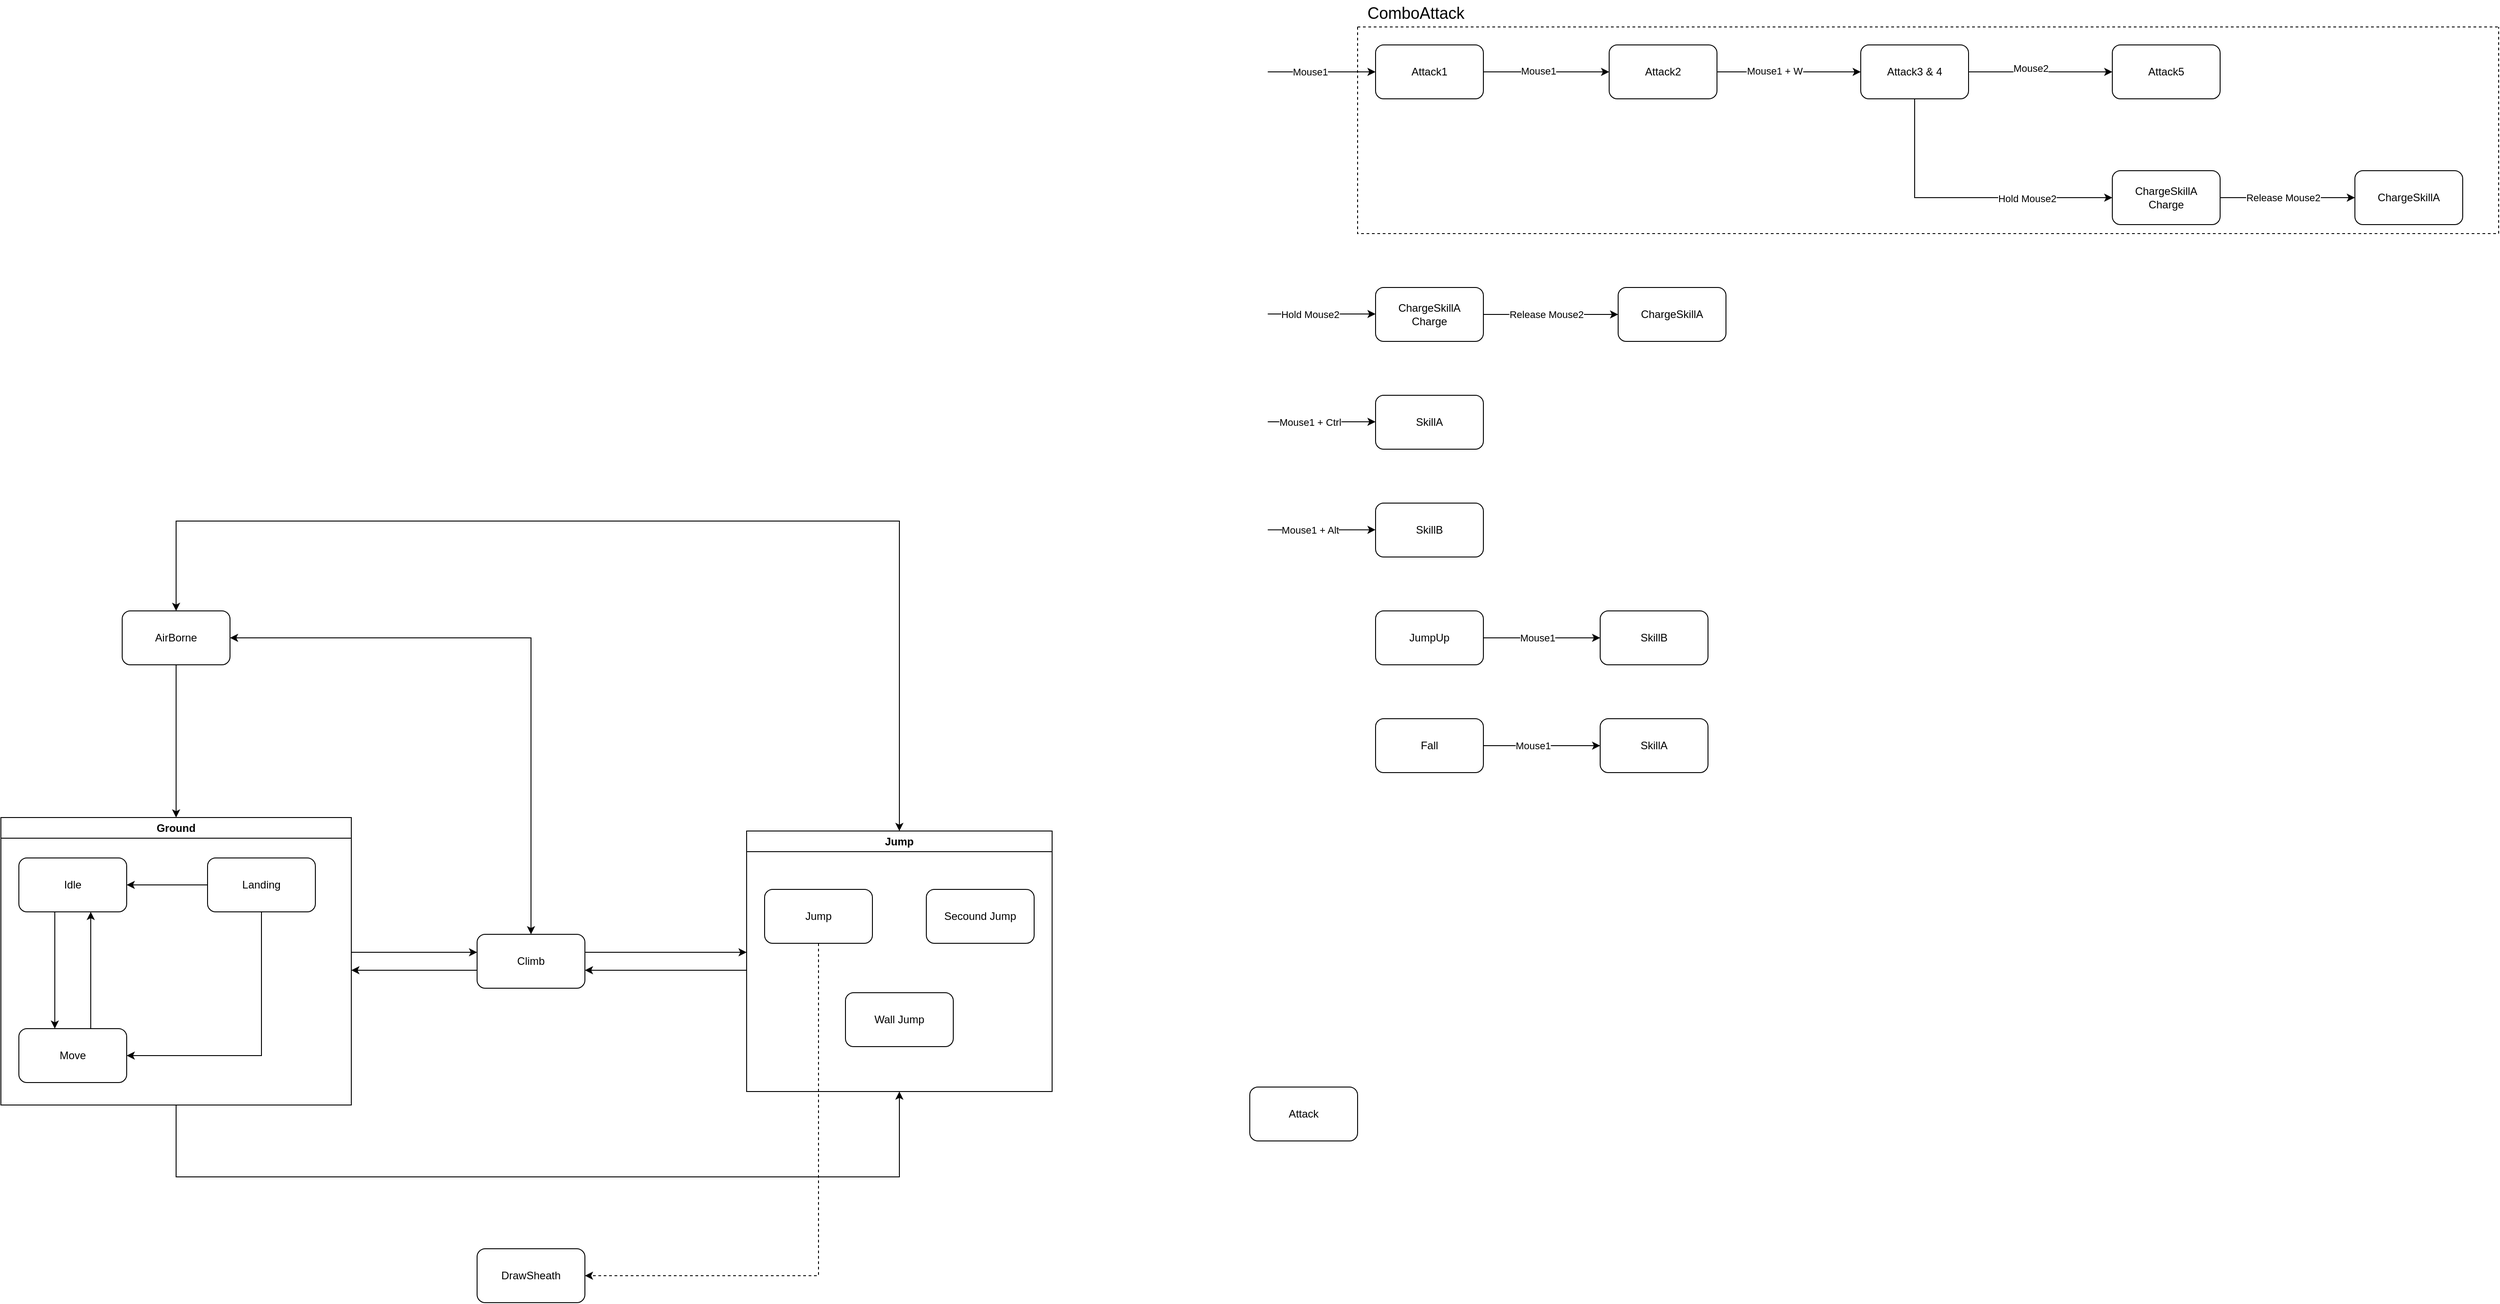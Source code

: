 <mxfile version="21.2.8" type="device">
  <diagram name="第 1 页" id="nv5SiyUGTCLZu7u0U8Ej">
    <mxGraphModel dx="1562" dy="917" grid="1" gridSize="10" guides="1" tooltips="1" connect="1" arrows="1" fold="1" page="1" pageScale="1" pageWidth="3300" pageHeight="2339" math="0" shadow="0">
      <root>
        <mxCell id="0" />
        <mxCell id="1" parent="0" />
        <mxCell id="bNCjpuBElS5nVC7aKLoU-1" style="edgeStyle=orthogonalEdgeStyle;rounded=0;orthogonalLoop=1;jettySize=auto;html=1;jumpStyle=arc;" parent="1" source="bNCjpuBElS5nVC7aKLoU-2" target="bNCjpuBElS5nVC7aKLoU-7" edge="1">
          <mxGeometry relative="1" as="geometry">
            <Array as="points">
              <mxPoint x="285" y="1300" />
              <mxPoint x="285" y="1300" />
            </Array>
          </mxGeometry>
        </mxCell>
        <mxCell id="bNCjpuBElS5nVC7aKLoU-26" style="edgeStyle=orthogonalEdgeStyle;rounded=0;orthogonalLoop=1;jettySize=auto;html=1;startArrow=classic;startFill=1;" parent="1" source="bNCjpuBElS5nVC7aKLoU-2" target="bNCjpuBElS5nVC7aKLoU-23" edge="1">
          <mxGeometry relative="1" as="geometry">
            <Array as="points">
              <mxPoint x="285" y="1050" />
              <mxPoint x="1090" y="1050" />
            </Array>
          </mxGeometry>
        </mxCell>
        <mxCell id="bNCjpuBElS5nVC7aKLoU-32" style="edgeStyle=orthogonalEdgeStyle;rounded=0;orthogonalLoop=1;jettySize=auto;html=1;startArrow=classic;startFill=1;" parent="1" source="bNCjpuBElS5nVC7aKLoU-2" target="bNCjpuBElS5nVC7aKLoU-5" edge="1">
          <mxGeometry relative="1" as="geometry" />
        </mxCell>
        <mxCell id="bNCjpuBElS5nVC7aKLoU-2" value="AirBorne" style="rounded=1;whiteSpace=wrap;html=1;" parent="1" vertex="1">
          <mxGeometry x="225" y="1150" width="120" height="60" as="geometry" />
        </mxCell>
        <mxCell id="bNCjpuBElS5nVC7aKLoU-4" style="edgeStyle=orthogonalEdgeStyle;rounded=0;orthogonalLoop=1;jettySize=auto;html=1;" parent="1" source="bNCjpuBElS5nVC7aKLoU-5" target="bNCjpuBElS5nVC7aKLoU-7" edge="1">
          <mxGeometry relative="1" as="geometry">
            <Array as="points">
              <mxPoint x="580" y="1550" />
              <mxPoint x="580" y="1550" />
            </Array>
          </mxGeometry>
        </mxCell>
        <mxCell id="bNCjpuBElS5nVC7aKLoU-28" style="edgeStyle=orthogonalEdgeStyle;rounded=0;orthogonalLoop=1;jettySize=auto;html=1;" parent="1" source="bNCjpuBElS5nVC7aKLoU-5" target="bNCjpuBElS5nVC7aKLoU-23" edge="1">
          <mxGeometry relative="1" as="geometry">
            <Array as="points">
              <mxPoint x="820" y="1530" />
              <mxPoint x="820" y="1530" />
            </Array>
          </mxGeometry>
        </mxCell>
        <mxCell id="bNCjpuBElS5nVC7aKLoU-5" value="Climb" style="rounded=1;whiteSpace=wrap;html=1;" parent="1" vertex="1">
          <mxGeometry x="620" y="1510" width="120" height="60" as="geometry" />
        </mxCell>
        <mxCell id="bNCjpuBElS5nVC7aKLoU-6" style="edgeStyle=orthogonalEdgeStyle;rounded=0;orthogonalLoop=1;jettySize=auto;html=1;" parent="1" source="bNCjpuBElS5nVC7aKLoU-7" target="bNCjpuBElS5nVC7aKLoU-5" edge="1">
          <mxGeometry relative="1" as="geometry">
            <Array as="points">
              <mxPoint x="580" y="1530" />
              <mxPoint x="580" y="1530" />
            </Array>
          </mxGeometry>
        </mxCell>
        <mxCell id="bNCjpuBElS5nVC7aKLoU-29" style="edgeStyle=orthogonalEdgeStyle;rounded=0;orthogonalLoop=1;jettySize=auto;html=1;" parent="1" source="bNCjpuBElS5nVC7aKLoU-7" target="bNCjpuBElS5nVC7aKLoU-23" edge="1">
          <mxGeometry relative="1" as="geometry">
            <Array as="points">
              <mxPoint x="285" y="1780" />
              <mxPoint x="1090" y="1780" />
            </Array>
          </mxGeometry>
        </mxCell>
        <mxCell id="bNCjpuBElS5nVC7aKLoU-7" value="Ground" style="swimlane;whiteSpace=wrap;html=1;" parent="1" vertex="1">
          <mxGeometry x="90" y="1380" width="390" height="320" as="geometry">
            <mxRectangle x="540" y="1650" width="80" height="30" as="alternateBounds" />
          </mxGeometry>
        </mxCell>
        <mxCell id="bNCjpuBElS5nVC7aKLoU-8" style="edgeStyle=orthogonalEdgeStyle;rounded=0;orthogonalLoop=1;jettySize=auto;html=1;" parent="bNCjpuBElS5nVC7aKLoU-7" source="bNCjpuBElS5nVC7aKLoU-9" target="bNCjpuBElS5nVC7aKLoU-11" edge="1">
          <mxGeometry relative="1" as="geometry">
            <Array as="points">
              <mxPoint x="60" y="170" />
              <mxPoint x="60" y="170" />
            </Array>
          </mxGeometry>
        </mxCell>
        <mxCell id="bNCjpuBElS5nVC7aKLoU-9" value="Idle" style="rounded=1;whiteSpace=wrap;html=1;" parent="bNCjpuBElS5nVC7aKLoU-7" vertex="1">
          <mxGeometry x="20" y="45" width="120" height="60" as="geometry" />
        </mxCell>
        <mxCell id="bNCjpuBElS5nVC7aKLoU-10" style="edgeStyle=orthogonalEdgeStyle;rounded=0;orthogonalLoop=1;jettySize=auto;html=1;" parent="bNCjpuBElS5nVC7aKLoU-7" source="bNCjpuBElS5nVC7aKLoU-11" target="bNCjpuBElS5nVC7aKLoU-9" edge="1">
          <mxGeometry relative="1" as="geometry">
            <Array as="points">
              <mxPoint x="100" y="170" />
              <mxPoint x="100" y="170" />
            </Array>
          </mxGeometry>
        </mxCell>
        <mxCell id="bNCjpuBElS5nVC7aKLoU-11" value="Move" style="rounded=1;whiteSpace=wrap;html=1;" parent="bNCjpuBElS5nVC7aKLoU-7" vertex="1">
          <mxGeometry x="20" y="235" width="120" height="60" as="geometry" />
        </mxCell>
        <mxCell id="bNCjpuBElS5nVC7aKLoU-12" style="edgeStyle=orthogonalEdgeStyle;rounded=0;orthogonalLoop=1;jettySize=auto;html=1;" parent="bNCjpuBElS5nVC7aKLoU-7" source="bNCjpuBElS5nVC7aKLoU-14" target="bNCjpuBElS5nVC7aKLoU-9" edge="1">
          <mxGeometry relative="1" as="geometry" />
        </mxCell>
        <mxCell id="bNCjpuBElS5nVC7aKLoU-13" style="edgeStyle=orthogonalEdgeStyle;rounded=0;orthogonalLoop=1;jettySize=auto;html=1;entryX=1;entryY=0.5;entryDx=0;entryDy=0;exitX=0.5;exitY=1;exitDx=0;exitDy=0;" parent="bNCjpuBElS5nVC7aKLoU-7" source="bNCjpuBElS5nVC7aKLoU-14" target="bNCjpuBElS5nVC7aKLoU-11" edge="1">
          <mxGeometry relative="1" as="geometry" />
        </mxCell>
        <mxCell id="bNCjpuBElS5nVC7aKLoU-14" value="Landing" style="rounded=1;whiteSpace=wrap;html=1;" parent="bNCjpuBElS5nVC7aKLoU-7" vertex="1">
          <mxGeometry x="230" y="45" width="120" height="60" as="geometry" />
        </mxCell>
        <mxCell id="bNCjpuBElS5nVC7aKLoU-17" value="Attack" style="rounded=1;whiteSpace=wrap;html=1;" parent="1" vertex="1">
          <mxGeometry x="1480" y="1680" width="120" height="60" as="geometry" />
        </mxCell>
        <mxCell id="bNCjpuBElS5nVC7aKLoU-30" style="edgeStyle=orthogonalEdgeStyle;rounded=0;orthogonalLoop=1;jettySize=auto;html=1;" parent="1" source="bNCjpuBElS5nVC7aKLoU-23" target="bNCjpuBElS5nVC7aKLoU-5" edge="1">
          <mxGeometry relative="1" as="geometry">
            <Array as="points">
              <mxPoint x="830" y="1550" />
              <mxPoint x="830" y="1550" />
            </Array>
          </mxGeometry>
        </mxCell>
        <mxCell id="bNCjpuBElS5nVC7aKLoU-23" value="Jump" style="swimlane;whiteSpace=wrap;html=1;" parent="1" vertex="1">
          <mxGeometry x="920" y="1395" width="340" height="290" as="geometry" />
        </mxCell>
        <mxCell id="bNCjpuBElS5nVC7aKLoU-16" value="Jump" style="rounded=1;whiteSpace=wrap;html=1;" parent="bNCjpuBElS5nVC7aKLoU-23" vertex="1">
          <mxGeometry x="20" y="65" width="120" height="60" as="geometry" />
        </mxCell>
        <mxCell id="bNCjpuBElS5nVC7aKLoU-24" value="Secound Jump" style="rounded=1;whiteSpace=wrap;html=1;" parent="bNCjpuBElS5nVC7aKLoU-23" vertex="1">
          <mxGeometry x="200" y="65" width="120" height="60" as="geometry" />
        </mxCell>
        <mxCell id="bNCjpuBElS5nVC7aKLoU-25" value="Wall Jump" style="rounded=1;whiteSpace=wrap;html=1;" parent="bNCjpuBElS5nVC7aKLoU-23" vertex="1">
          <mxGeometry x="110" y="180" width="120" height="60" as="geometry" />
        </mxCell>
        <mxCell id="x_g_pNwBDUATHda0UjRM-1" value="DrawSheath" style="rounded=1;whiteSpace=wrap;html=1;" parent="1" vertex="1">
          <mxGeometry x="620" y="1860" width="120" height="60" as="geometry" />
        </mxCell>
        <mxCell id="x_g_pNwBDUATHda0UjRM-3" style="edgeStyle=orthogonalEdgeStyle;rounded=0;orthogonalLoop=1;jettySize=auto;html=1;dashed=1;" parent="1" source="bNCjpuBElS5nVC7aKLoU-16" target="x_g_pNwBDUATHda0UjRM-1" edge="1">
          <mxGeometry relative="1" as="geometry">
            <Array as="points">
              <mxPoint x="1000" y="1890" />
            </Array>
          </mxGeometry>
        </mxCell>
        <mxCell id="eBfPHSa_UIVsPEyYKdtc-3" style="edgeStyle=orthogonalEdgeStyle;rounded=0;orthogonalLoop=1;jettySize=auto;html=1;" edge="1" parent="1" source="eBfPHSa_UIVsPEyYKdtc-1" target="eBfPHSa_UIVsPEyYKdtc-2">
          <mxGeometry relative="1" as="geometry" />
        </mxCell>
        <mxCell id="eBfPHSa_UIVsPEyYKdtc-4" value="Mouse1" style="edgeLabel;html=1;align=center;verticalAlign=middle;resizable=0;points=[];" vertex="1" connectable="0" parent="eBfPHSa_UIVsPEyYKdtc-3">
          <mxGeometry x="-0.137" y="1" relative="1" as="geometry">
            <mxPoint as="offset" />
          </mxGeometry>
        </mxCell>
        <mxCell id="eBfPHSa_UIVsPEyYKdtc-1" value="Attack1" style="rounded=1;whiteSpace=wrap;html=1;" vertex="1" parent="1">
          <mxGeometry x="1620" y="520" width="120" height="60" as="geometry" />
        </mxCell>
        <mxCell id="eBfPHSa_UIVsPEyYKdtc-6" style="edgeStyle=orthogonalEdgeStyle;rounded=0;orthogonalLoop=1;jettySize=auto;html=1;" edge="1" parent="1" source="eBfPHSa_UIVsPEyYKdtc-2" target="eBfPHSa_UIVsPEyYKdtc-5">
          <mxGeometry relative="1" as="geometry" />
        </mxCell>
        <mxCell id="eBfPHSa_UIVsPEyYKdtc-7" value="Mouse1 + W" style="edgeLabel;html=1;align=center;verticalAlign=middle;resizable=0;points=[];" vertex="1" connectable="0" parent="eBfPHSa_UIVsPEyYKdtc-6">
          <mxGeometry x="-0.207" y="1" relative="1" as="geometry">
            <mxPoint as="offset" />
          </mxGeometry>
        </mxCell>
        <mxCell id="eBfPHSa_UIVsPEyYKdtc-2" value="Attack2" style="rounded=1;whiteSpace=wrap;html=1;" vertex="1" parent="1">
          <mxGeometry x="1880" y="520" width="120" height="60" as="geometry" />
        </mxCell>
        <mxCell id="eBfPHSa_UIVsPEyYKdtc-9" style="edgeStyle=orthogonalEdgeStyle;rounded=0;orthogonalLoop=1;jettySize=auto;html=1;" edge="1" parent="1" source="eBfPHSa_UIVsPEyYKdtc-5" target="eBfPHSa_UIVsPEyYKdtc-8">
          <mxGeometry relative="1" as="geometry" />
        </mxCell>
        <mxCell id="eBfPHSa_UIVsPEyYKdtc-10" value="Mouse2" style="edgeLabel;html=1;align=center;verticalAlign=middle;resizable=0;points=[];" vertex="1" connectable="0" parent="eBfPHSa_UIVsPEyYKdtc-9">
          <mxGeometry x="-0.135" y="4" relative="1" as="geometry">
            <mxPoint as="offset" />
          </mxGeometry>
        </mxCell>
        <mxCell id="eBfPHSa_UIVsPEyYKdtc-13" style="edgeStyle=orthogonalEdgeStyle;rounded=0;orthogonalLoop=1;jettySize=auto;html=1;" edge="1" parent="1" source="eBfPHSa_UIVsPEyYKdtc-5" target="eBfPHSa_UIVsPEyYKdtc-11">
          <mxGeometry relative="1" as="geometry">
            <Array as="points">
              <mxPoint x="2220" y="690" />
            </Array>
          </mxGeometry>
        </mxCell>
        <mxCell id="eBfPHSa_UIVsPEyYKdtc-14" value="Hold Mouse2" style="edgeLabel;html=1;align=center;verticalAlign=middle;resizable=0;points=[];" vertex="1" connectable="0" parent="eBfPHSa_UIVsPEyYKdtc-13">
          <mxGeometry x="0.424" y="-1" relative="1" as="geometry">
            <mxPoint as="offset" />
          </mxGeometry>
        </mxCell>
        <mxCell id="eBfPHSa_UIVsPEyYKdtc-5" value="Attack3 &amp;amp; 4" style="rounded=1;whiteSpace=wrap;html=1;" vertex="1" parent="1">
          <mxGeometry x="2160" y="520" width="120" height="60" as="geometry" />
        </mxCell>
        <mxCell id="eBfPHSa_UIVsPEyYKdtc-8" value="Attack5" style="rounded=1;whiteSpace=wrap;html=1;" vertex="1" parent="1">
          <mxGeometry x="2440" y="520" width="120" height="60" as="geometry" />
        </mxCell>
        <mxCell id="eBfPHSa_UIVsPEyYKdtc-16" style="edgeStyle=orthogonalEdgeStyle;rounded=0;orthogonalLoop=1;jettySize=auto;html=1;" edge="1" parent="1" source="eBfPHSa_UIVsPEyYKdtc-11" target="eBfPHSa_UIVsPEyYKdtc-15">
          <mxGeometry relative="1" as="geometry" />
        </mxCell>
        <mxCell id="eBfPHSa_UIVsPEyYKdtc-17" value="Release Mouse2" style="edgeLabel;html=1;align=center;verticalAlign=middle;resizable=0;points=[];" vertex="1" connectable="0" parent="eBfPHSa_UIVsPEyYKdtc-16">
          <mxGeometry x="-0.24" y="2" relative="1" as="geometry">
            <mxPoint x="13" y="2" as="offset" />
          </mxGeometry>
        </mxCell>
        <mxCell id="eBfPHSa_UIVsPEyYKdtc-11" value="ChargeSkillA&lt;br&gt;Charge" style="rounded=1;whiteSpace=wrap;html=1;" vertex="1" parent="1">
          <mxGeometry x="2440" y="660" width="120" height="60" as="geometry" />
        </mxCell>
        <mxCell id="eBfPHSa_UIVsPEyYKdtc-15" value="ChargeSkillA" style="rounded=1;whiteSpace=wrap;html=1;" vertex="1" parent="1">
          <mxGeometry x="2710" y="660" width="120" height="60" as="geometry" />
        </mxCell>
        <mxCell id="eBfPHSa_UIVsPEyYKdtc-18" value="" style="swimlane;startSize=0;dashed=1;" vertex="1" parent="1">
          <mxGeometry x="1600" y="500" width="1270" height="230" as="geometry" />
        </mxCell>
        <mxCell id="eBfPHSa_UIVsPEyYKdtc-19" value="&lt;font style=&quot;font-size: 18px;&quot;&gt;ComboAttack&lt;/font&gt;" style="text;html=1;strokeColor=none;fillColor=none;align=center;verticalAlign=middle;whiteSpace=wrap;rounded=0;" vertex="1" parent="1">
          <mxGeometry x="1600" y="470" width="130" height="30" as="geometry" />
        </mxCell>
        <mxCell id="eBfPHSa_UIVsPEyYKdtc-20" value="SkillA" style="rounded=1;whiteSpace=wrap;html=1;" vertex="1" parent="1">
          <mxGeometry x="1620" y="910" width="120" height="60" as="geometry" />
        </mxCell>
        <mxCell id="eBfPHSa_UIVsPEyYKdtc-21" value="" style="endArrow=classic;html=1;rounded=0;" edge="1" parent="1" target="eBfPHSa_UIVsPEyYKdtc-1">
          <mxGeometry width="50" height="50" relative="1" as="geometry">
            <mxPoint x="1500" y="550" as="sourcePoint" />
            <mxPoint x="1550" y="550" as="targetPoint" />
            <Array as="points">
              <mxPoint x="1570" y="550" />
            </Array>
          </mxGeometry>
        </mxCell>
        <mxCell id="eBfPHSa_UIVsPEyYKdtc-22" value="Mouse1" style="edgeLabel;html=1;align=center;verticalAlign=middle;resizable=0;points=[];" vertex="1" connectable="0" parent="eBfPHSa_UIVsPEyYKdtc-21">
          <mxGeometry x="-0.22" relative="1" as="geometry">
            <mxPoint as="offset" />
          </mxGeometry>
        </mxCell>
        <mxCell id="eBfPHSa_UIVsPEyYKdtc-23" value="SkillB" style="rounded=1;whiteSpace=wrap;html=1;" vertex="1" parent="1">
          <mxGeometry x="1620" y="1030" width="120" height="60" as="geometry" />
        </mxCell>
        <mxCell id="eBfPHSa_UIVsPEyYKdtc-24" value="" style="endArrow=classic;html=1;rounded=0;" edge="1" parent="1">
          <mxGeometry width="50" height="50" relative="1" as="geometry">
            <mxPoint x="1500" y="939.5" as="sourcePoint" />
            <mxPoint x="1620" y="939.5" as="targetPoint" />
            <Array as="points" />
          </mxGeometry>
        </mxCell>
        <mxCell id="eBfPHSa_UIVsPEyYKdtc-25" value="Mouse1 + Ctrl" style="edgeLabel;html=1;align=center;verticalAlign=middle;resizable=0;points=[];" vertex="1" connectable="0" parent="eBfPHSa_UIVsPEyYKdtc-24">
          <mxGeometry x="-0.22" relative="1" as="geometry">
            <mxPoint as="offset" />
          </mxGeometry>
        </mxCell>
        <mxCell id="eBfPHSa_UIVsPEyYKdtc-26" value="" style="endArrow=classic;html=1;rounded=0;" edge="1" parent="1">
          <mxGeometry width="50" height="50" relative="1" as="geometry">
            <mxPoint x="1500" y="1059.71" as="sourcePoint" />
            <mxPoint x="1620" y="1059.71" as="targetPoint" />
            <Array as="points" />
          </mxGeometry>
        </mxCell>
        <mxCell id="eBfPHSa_UIVsPEyYKdtc-27" value="Mouse1 + Alt" style="edgeLabel;html=1;align=center;verticalAlign=middle;resizable=0;points=[];" vertex="1" connectable="0" parent="eBfPHSa_UIVsPEyYKdtc-26">
          <mxGeometry x="-0.22" relative="1" as="geometry">
            <mxPoint as="offset" />
          </mxGeometry>
        </mxCell>
        <mxCell id="eBfPHSa_UIVsPEyYKdtc-29" style="edgeStyle=orthogonalEdgeStyle;rounded=0;orthogonalLoop=1;jettySize=auto;html=1;" edge="1" source="eBfPHSa_UIVsPEyYKdtc-31" target="eBfPHSa_UIVsPEyYKdtc-32" parent="1">
          <mxGeometry relative="1" as="geometry" />
        </mxCell>
        <mxCell id="eBfPHSa_UIVsPEyYKdtc-30" value="Release Mouse2" style="edgeLabel;html=1;align=center;verticalAlign=middle;resizable=0;points=[];" vertex="1" connectable="0" parent="eBfPHSa_UIVsPEyYKdtc-29">
          <mxGeometry x="-0.24" y="2" relative="1" as="geometry">
            <mxPoint x="13" y="2" as="offset" />
          </mxGeometry>
        </mxCell>
        <mxCell id="eBfPHSa_UIVsPEyYKdtc-31" value="ChargeSkillA&lt;br&gt;Charge" style="rounded=1;whiteSpace=wrap;html=1;" vertex="1" parent="1">
          <mxGeometry x="1620" y="790" width="120" height="60" as="geometry" />
        </mxCell>
        <mxCell id="eBfPHSa_UIVsPEyYKdtc-32" value="ChargeSkillA" style="rounded=1;whiteSpace=wrap;html=1;" vertex="1" parent="1">
          <mxGeometry x="1890" y="790" width="120" height="60" as="geometry" />
        </mxCell>
        <mxCell id="eBfPHSa_UIVsPEyYKdtc-33" value="" style="endArrow=classic;html=1;rounded=0;" edge="1" parent="1">
          <mxGeometry width="50" height="50" relative="1" as="geometry">
            <mxPoint x="1500" y="819.5" as="sourcePoint" />
            <mxPoint x="1620" y="819.5" as="targetPoint" />
            <Array as="points" />
          </mxGeometry>
        </mxCell>
        <mxCell id="eBfPHSa_UIVsPEyYKdtc-34" value="Hold Mouse2" style="edgeLabel;html=1;align=center;verticalAlign=middle;resizable=0;points=[];" vertex="1" connectable="0" parent="eBfPHSa_UIVsPEyYKdtc-33">
          <mxGeometry x="-0.22" relative="1" as="geometry">
            <mxPoint as="offset" />
          </mxGeometry>
        </mxCell>
        <mxCell id="eBfPHSa_UIVsPEyYKdtc-37" style="edgeStyle=orthogonalEdgeStyle;rounded=0;orthogonalLoop=1;jettySize=auto;html=1;entryX=0;entryY=0.5;entryDx=0;entryDy=0;" edge="1" parent="1" source="eBfPHSa_UIVsPEyYKdtc-35" target="eBfPHSa_UIVsPEyYKdtc-36">
          <mxGeometry relative="1" as="geometry" />
        </mxCell>
        <mxCell id="eBfPHSa_UIVsPEyYKdtc-38" value="Mouse1" style="edgeLabel;html=1;align=center;verticalAlign=middle;resizable=0;points=[];" vertex="1" connectable="0" parent="eBfPHSa_UIVsPEyYKdtc-37">
          <mxGeometry x="-0.2" relative="1" as="geometry">
            <mxPoint x="8" as="offset" />
          </mxGeometry>
        </mxCell>
        <mxCell id="eBfPHSa_UIVsPEyYKdtc-35" value="JumpUp" style="rounded=1;whiteSpace=wrap;html=1;" vertex="1" parent="1">
          <mxGeometry x="1620" y="1150" width="120" height="60" as="geometry" />
        </mxCell>
        <mxCell id="eBfPHSa_UIVsPEyYKdtc-36" value="SkillB" style="rounded=1;whiteSpace=wrap;html=1;" vertex="1" parent="1">
          <mxGeometry x="1870" y="1150" width="120" height="60" as="geometry" />
        </mxCell>
        <mxCell id="eBfPHSa_UIVsPEyYKdtc-42" style="edgeStyle=orthogonalEdgeStyle;rounded=0;orthogonalLoop=1;jettySize=auto;html=1;" edge="1" parent="1" source="eBfPHSa_UIVsPEyYKdtc-40" target="eBfPHSa_UIVsPEyYKdtc-41">
          <mxGeometry relative="1" as="geometry">
            <Array as="points">
              <mxPoint x="1800" y="1300" />
              <mxPoint x="1800" y="1300" />
            </Array>
          </mxGeometry>
        </mxCell>
        <mxCell id="eBfPHSa_UIVsPEyYKdtc-43" value="Mouse1" style="edgeLabel;html=1;align=center;verticalAlign=middle;resizable=0;points=[];" vertex="1" connectable="0" parent="eBfPHSa_UIVsPEyYKdtc-42">
          <mxGeometry x="-0.154" relative="1" as="geometry">
            <mxPoint as="offset" />
          </mxGeometry>
        </mxCell>
        <mxCell id="eBfPHSa_UIVsPEyYKdtc-40" value="Fall" style="rounded=1;whiteSpace=wrap;html=1;" vertex="1" parent="1">
          <mxGeometry x="1620" y="1270" width="120" height="60" as="geometry" />
        </mxCell>
        <mxCell id="eBfPHSa_UIVsPEyYKdtc-41" value="SkillA" style="rounded=1;whiteSpace=wrap;html=1;" vertex="1" parent="1">
          <mxGeometry x="1870" y="1270" width="120" height="60" as="geometry" />
        </mxCell>
      </root>
    </mxGraphModel>
  </diagram>
</mxfile>
